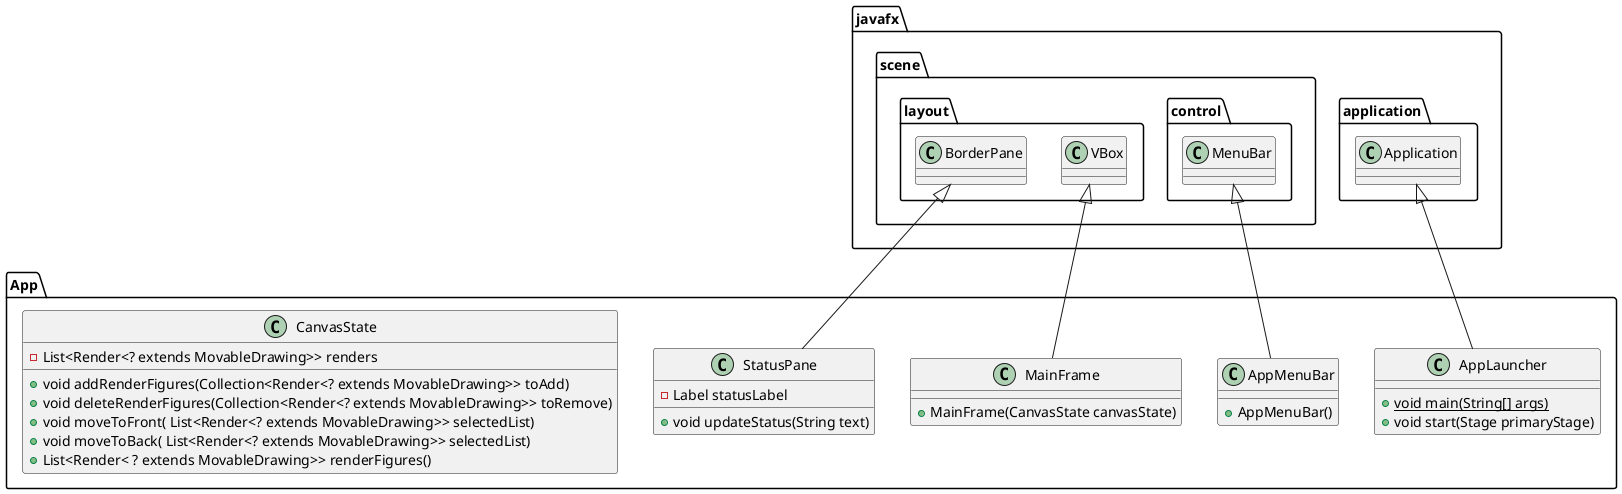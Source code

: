 @startuml
'https://plantuml.com/class-diagram

package javafx.application {
   class Application
}

package javafx.scene.control {
    class MenuBar
}

package javafx.scene.layout {
     class VBox
     class BorderPane
}

package App{
class AppLauncher {
   +{static} void main(String[] args)
   +void start(Stage primaryStage)
}

Application <|-- AppLauncher
MenuBar <|-- AppMenuBar
VBox <|-- MainFrame
BorderPane <|-- StatusPane

class AppMenuBar {
    +AppMenuBar()
}


class StatusPane{
  -Label statusLabel
  +void updateStatus(String text)
}

class CanvasState {

    - List<Render<? extends MovableDrawing>> renders

    + void addRenderFigures(Collection<Render<? extends MovableDrawing>> toAdd)
    + void deleteRenderFigures(Collection<Render<? extends MovableDrawing>> toRemove)
    + void moveToFront( List<Render<? extends MovableDrawing>> selectedList)
    + void moveToBack( List<Render<? extends MovableDrawing>> selectedList)
    + List<Render< ? extends MovableDrawing>> renderFigures()
}

class MainFrame {

    +MainFrame(CanvasState canvasState)
}

}
@enduml